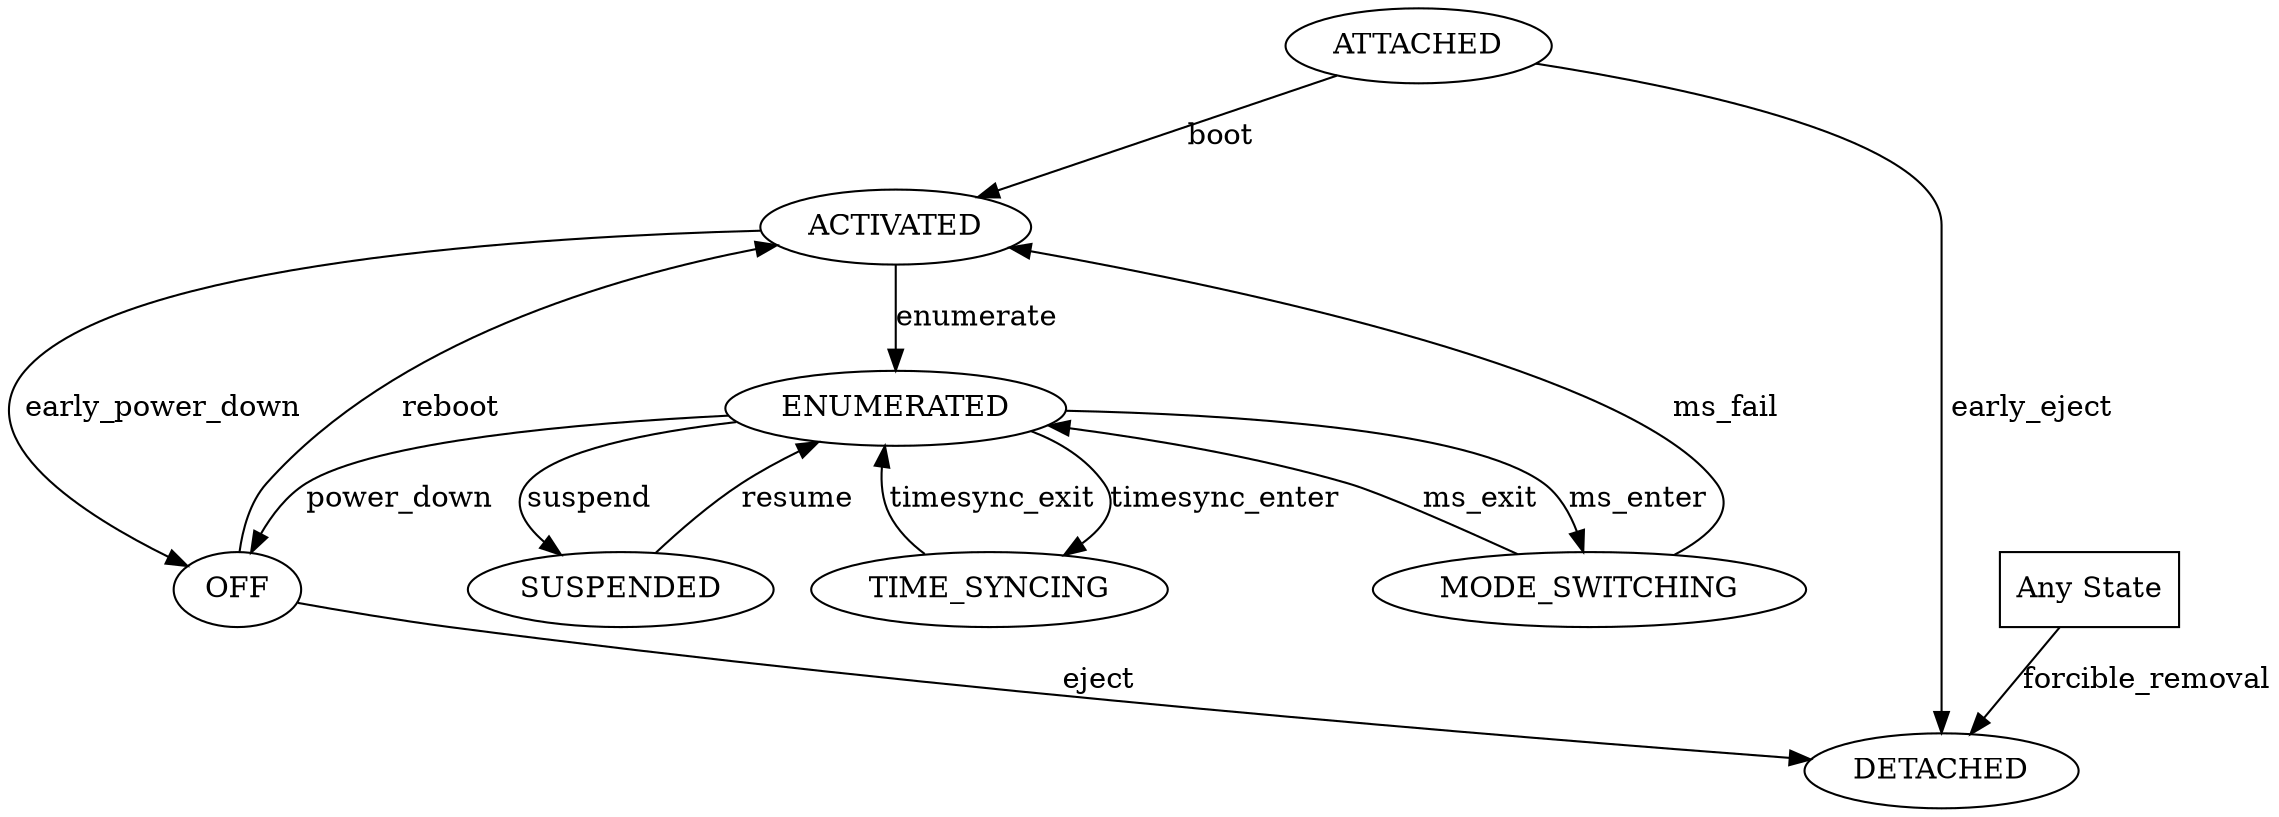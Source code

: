 digraph {
    node [group=trunk];
    ATTACHED -> ACTIVATED [label="boot  "];
    ACTIVATED -> ENUMERATED [label="enumerate  "];
    ENUMERATED -> OFF [label="power_down  "];
    OFF -> DETACHED [label="eject"];
    ATTACHED -> DETACHED [label=" early_eject"];

    subgraph alive {
        MODE_SWITCHING -> ENUMERATED [label="ms_exit"];
        ENUMERATED -> MODE_SWITCHING [label="ms_enter"];
        ENUMERATED -> TIME_SYNCING [label="timesync_enter"];
        TIME_SYNCING -> ENUMERATED [label="timesync_exit"];
        ENUMERATED -> SUSPENDED [label="suspend  "];
        SUSPENDED -> ENUMERATED [label="resume  "];
    }
    MODE_SWITCHING -> ACTIVATED [label="ms_fail"];

    OFF -> ACTIVATED [label="reboot  "];
    ACTIVATED -> OFF [label="early_power_down"];
    subgraph oops {
        ANY [label="Any State",shape=box];
        ANY -> DETACHED [label="forcible_removal"];
    }
}
